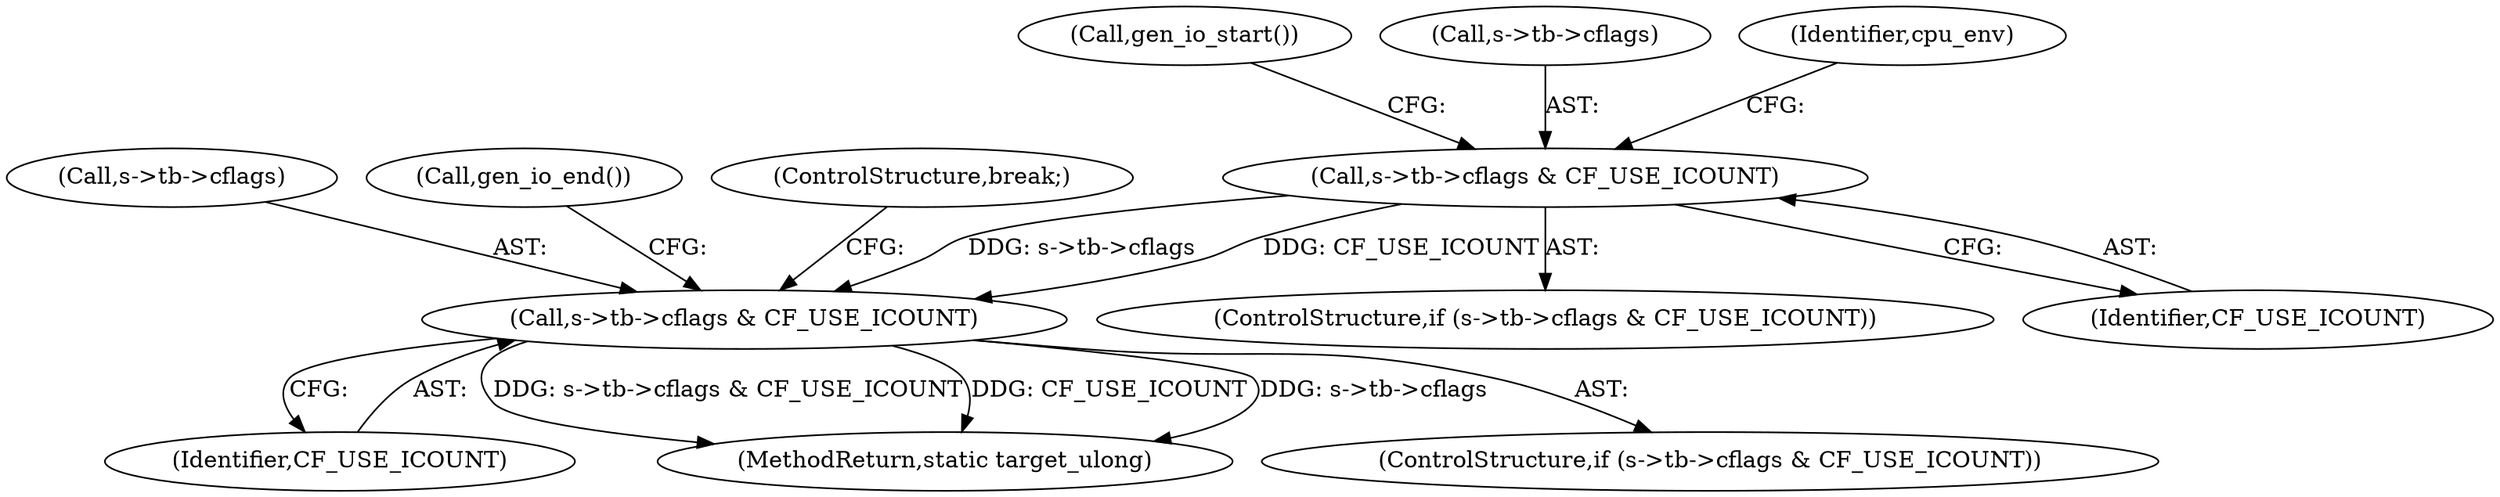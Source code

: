 digraph "0_qemu_30663fd26c0307e414622c7a8607fbc04f92ec14@pointer" {
"1009567" [label="(Call,s->tb->cflags & CF_USE_ICOUNT)"];
"1009579" [label="(Call,s->tb->cflags & CF_USE_ICOUNT)"];
"1009567" [label="(Call,s->tb->cflags & CF_USE_ICOUNT)"];
"1009585" [label="(Identifier,CF_USE_ICOUNT)"];
"1009566" [label="(ControlStructure,if (s->tb->cflags & CF_USE_ICOUNT))"];
"1009575" [label="(Call,gen_io_start())"];
"1009580" [label="(Call,s->tb->cflags)"];
"1011840" [label="(MethodReturn,static target_ulong)"];
"1009568" [label="(Call,s->tb->cflags)"];
"1009587" [label="(Call,gen_io_end())"];
"1009597" [label="(ControlStructure,break;)"];
"1009577" [label="(Identifier,cpu_env)"];
"1009579" [label="(Call,s->tb->cflags & CF_USE_ICOUNT)"];
"1009578" [label="(ControlStructure,if (s->tb->cflags & CF_USE_ICOUNT))"];
"1009573" [label="(Identifier,CF_USE_ICOUNT)"];
"1009567" -> "1009566"  [label="AST: "];
"1009567" -> "1009573"  [label="CFG: "];
"1009568" -> "1009567"  [label="AST: "];
"1009573" -> "1009567"  [label="AST: "];
"1009575" -> "1009567"  [label="CFG: "];
"1009577" -> "1009567"  [label="CFG: "];
"1009567" -> "1009579"  [label="DDG: s->tb->cflags"];
"1009567" -> "1009579"  [label="DDG: CF_USE_ICOUNT"];
"1009579" -> "1009578"  [label="AST: "];
"1009579" -> "1009585"  [label="CFG: "];
"1009580" -> "1009579"  [label="AST: "];
"1009585" -> "1009579"  [label="AST: "];
"1009587" -> "1009579"  [label="CFG: "];
"1009597" -> "1009579"  [label="CFG: "];
"1009579" -> "1011840"  [label="DDG: s->tb->cflags & CF_USE_ICOUNT"];
"1009579" -> "1011840"  [label="DDG: CF_USE_ICOUNT"];
"1009579" -> "1011840"  [label="DDG: s->tb->cflags"];
}
